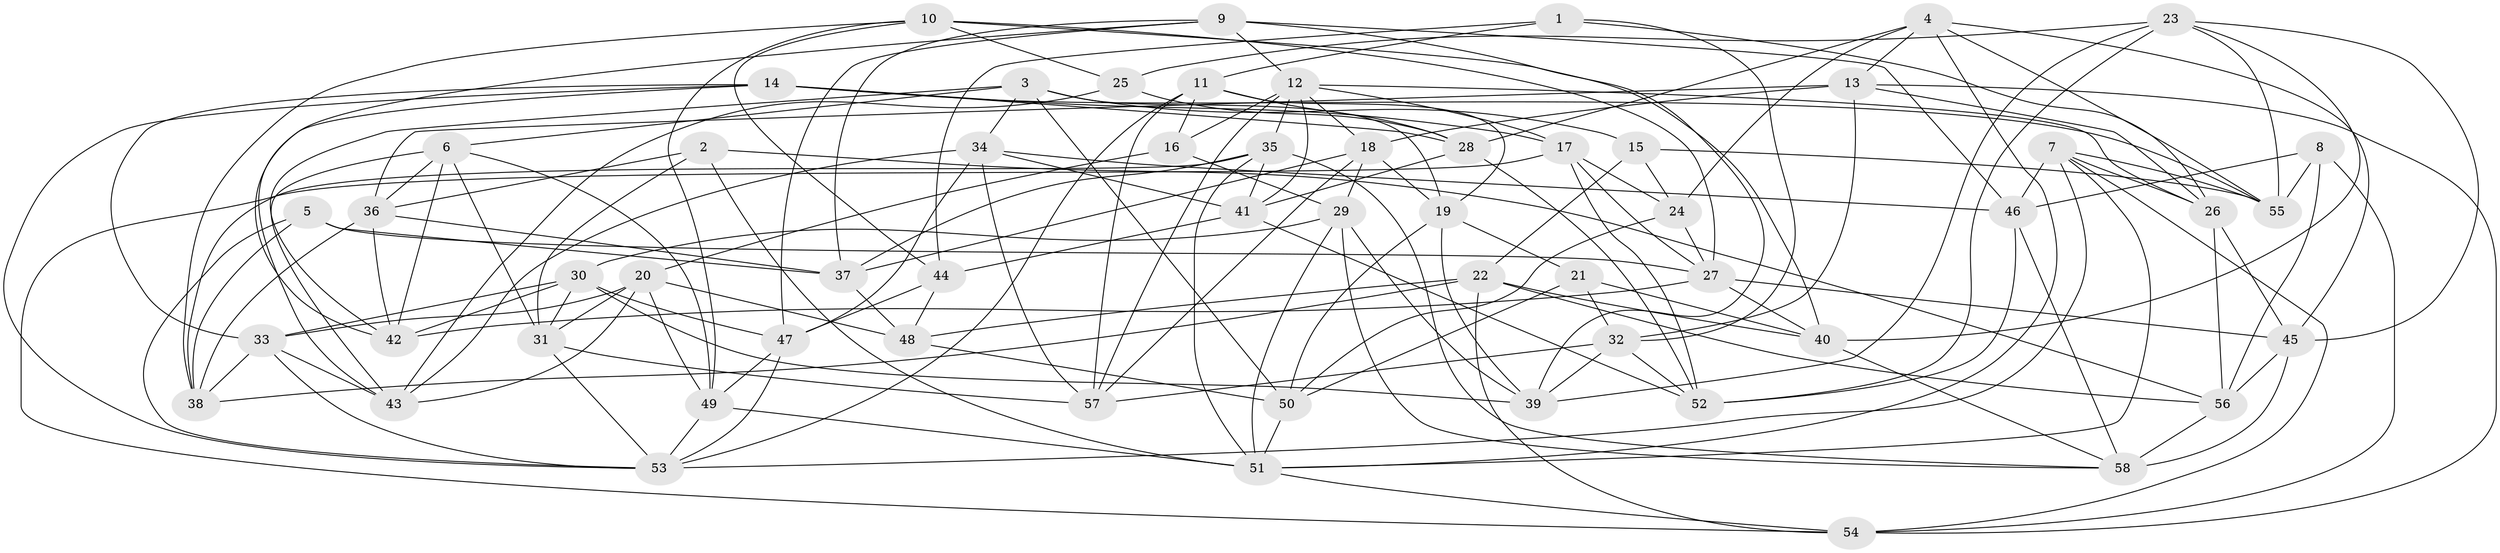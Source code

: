 // original degree distribution, {4: 1.0}
// Generated by graph-tools (version 1.1) at 2025/50/03/09/25 03:50:44]
// undirected, 58 vertices, 168 edges
graph export_dot {
graph [start="1"]
  node [color=gray90,style=filled];
  1;
  2;
  3;
  4;
  5;
  6;
  7;
  8;
  9;
  10;
  11;
  12;
  13;
  14;
  15;
  16;
  17;
  18;
  19;
  20;
  21;
  22;
  23;
  24;
  25;
  26;
  27;
  28;
  29;
  30;
  31;
  32;
  33;
  34;
  35;
  36;
  37;
  38;
  39;
  40;
  41;
  42;
  43;
  44;
  45;
  46;
  47;
  48;
  49;
  50;
  51;
  52;
  53;
  54;
  55;
  56;
  57;
  58;
  1 -- 11 [weight=1.0];
  1 -- 26 [weight=1.0];
  1 -- 32 [weight=1.0];
  1 -- 44 [weight=1.0];
  2 -- 31 [weight=1.0];
  2 -- 36 [weight=1.0];
  2 -- 51 [weight=1.0];
  2 -- 56 [weight=1.0];
  3 -- 6 [weight=1.0];
  3 -- 15 [weight=1.0];
  3 -- 19 [weight=1.0];
  3 -- 34 [weight=1.0];
  3 -- 42 [weight=1.0];
  3 -- 50 [weight=1.0];
  4 -- 13 [weight=1.0];
  4 -- 24 [weight=1.0];
  4 -- 28 [weight=1.0];
  4 -- 45 [weight=1.0];
  4 -- 51 [weight=1.0];
  4 -- 55 [weight=1.0];
  5 -- 27 [weight=1.0];
  5 -- 37 [weight=1.0];
  5 -- 38 [weight=1.0];
  5 -- 53 [weight=1.0];
  6 -- 31 [weight=1.0];
  6 -- 36 [weight=1.0];
  6 -- 42 [weight=1.0];
  6 -- 43 [weight=1.0];
  6 -- 49 [weight=1.0];
  7 -- 26 [weight=1.0];
  7 -- 46 [weight=1.0];
  7 -- 51 [weight=1.0];
  7 -- 53 [weight=1.0];
  7 -- 54 [weight=1.0];
  7 -- 55 [weight=1.0];
  8 -- 46 [weight=1.0];
  8 -- 54 [weight=1.0];
  8 -- 55 [weight=1.0];
  8 -- 56 [weight=1.0];
  9 -- 12 [weight=1.0];
  9 -- 37 [weight=1.0];
  9 -- 39 [weight=1.0];
  9 -- 42 [weight=1.0];
  9 -- 46 [weight=1.0];
  9 -- 47 [weight=1.0];
  10 -- 25 [weight=1.0];
  10 -- 27 [weight=1.0];
  10 -- 38 [weight=1.0];
  10 -- 40 [weight=1.0];
  10 -- 44 [weight=1.0];
  10 -- 49 [weight=1.0];
  11 -- 16 [weight=1.0];
  11 -- 19 [weight=1.0];
  11 -- 28 [weight=1.0];
  11 -- 53 [weight=1.0];
  11 -- 57 [weight=1.0];
  12 -- 16 [weight=1.0];
  12 -- 17 [weight=1.0];
  12 -- 18 [weight=1.0];
  12 -- 26 [weight=1.0];
  12 -- 35 [weight=1.0];
  12 -- 41 [weight=1.0];
  12 -- 57 [weight=1.0];
  13 -- 18 [weight=1.0];
  13 -- 26 [weight=1.0];
  13 -- 32 [weight=1.0];
  13 -- 36 [weight=1.0];
  13 -- 54 [weight=1.0];
  14 -- 17 [weight=1.0];
  14 -- 28 [weight=1.0];
  14 -- 33 [weight=1.0];
  14 -- 43 [weight=1.0];
  14 -- 53 [weight=1.0];
  14 -- 55 [weight=1.0];
  15 -- 22 [weight=1.0];
  15 -- 24 [weight=1.0];
  15 -- 55 [weight=1.0];
  16 -- 20 [weight=1.0];
  16 -- 29 [weight=1.0];
  17 -- 24 [weight=1.0];
  17 -- 27 [weight=1.0];
  17 -- 52 [weight=1.0];
  17 -- 54 [weight=1.0];
  18 -- 19 [weight=1.0];
  18 -- 29 [weight=1.0];
  18 -- 37 [weight=1.0];
  18 -- 57 [weight=1.0];
  19 -- 21 [weight=1.0];
  19 -- 39 [weight=1.0];
  19 -- 50 [weight=1.0];
  20 -- 31 [weight=1.0];
  20 -- 33 [weight=1.0];
  20 -- 43 [weight=1.0];
  20 -- 48 [weight=1.0];
  20 -- 49 [weight=1.0];
  21 -- 32 [weight=1.0];
  21 -- 40 [weight=1.0];
  21 -- 50 [weight=1.0];
  22 -- 38 [weight=1.0];
  22 -- 40 [weight=1.0];
  22 -- 48 [weight=1.0];
  22 -- 54 [weight=1.0];
  22 -- 56 [weight=1.0];
  23 -- 25 [weight=1.0];
  23 -- 39 [weight=1.0];
  23 -- 40 [weight=1.0];
  23 -- 45 [weight=1.0];
  23 -- 52 [weight=1.0];
  23 -- 55 [weight=1.0];
  24 -- 27 [weight=2.0];
  24 -- 50 [weight=1.0];
  25 -- 28 [weight=1.0];
  25 -- 43 [weight=1.0];
  26 -- 45 [weight=1.0];
  26 -- 56 [weight=1.0];
  27 -- 40 [weight=1.0];
  27 -- 42 [weight=1.0];
  27 -- 45 [weight=1.0];
  28 -- 41 [weight=1.0];
  28 -- 52 [weight=1.0];
  29 -- 30 [weight=1.0];
  29 -- 39 [weight=1.0];
  29 -- 51 [weight=1.0];
  29 -- 58 [weight=1.0];
  30 -- 31 [weight=1.0];
  30 -- 33 [weight=1.0];
  30 -- 39 [weight=1.0];
  30 -- 42 [weight=1.0];
  30 -- 47 [weight=1.0];
  31 -- 53 [weight=1.0];
  31 -- 57 [weight=1.0];
  32 -- 39 [weight=1.0];
  32 -- 52 [weight=1.0];
  32 -- 57 [weight=1.0];
  33 -- 38 [weight=1.0];
  33 -- 43 [weight=1.0];
  33 -- 53 [weight=1.0];
  34 -- 41 [weight=1.0];
  34 -- 43 [weight=1.0];
  34 -- 46 [weight=1.0];
  34 -- 47 [weight=1.0];
  34 -- 57 [weight=1.0];
  35 -- 37 [weight=1.0];
  35 -- 38 [weight=1.0];
  35 -- 41 [weight=1.0];
  35 -- 51 [weight=1.0];
  35 -- 58 [weight=1.0];
  36 -- 37 [weight=1.0];
  36 -- 38 [weight=1.0];
  36 -- 42 [weight=1.0];
  37 -- 48 [weight=1.0];
  40 -- 58 [weight=1.0];
  41 -- 44 [weight=1.0];
  41 -- 52 [weight=1.0];
  44 -- 47 [weight=1.0];
  44 -- 48 [weight=2.0];
  45 -- 56 [weight=1.0];
  45 -- 58 [weight=1.0];
  46 -- 52 [weight=1.0];
  46 -- 58 [weight=1.0];
  47 -- 49 [weight=1.0];
  47 -- 53 [weight=1.0];
  48 -- 50 [weight=1.0];
  49 -- 51 [weight=1.0];
  49 -- 53 [weight=1.0];
  50 -- 51 [weight=1.0];
  51 -- 54 [weight=1.0];
  56 -- 58 [weight=1.0];
}

